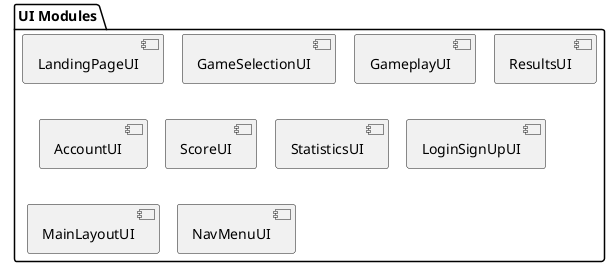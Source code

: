 @startuml UI Modules Package
!pragma layout smetana

package "UI Modules" {
    [LandingPageUI]
    [GameSelectionUI]
    [GameplayUI]
    [ResultsUI]
    [AccountUI]
    [ScoreUI]
    [StatisticsUI]
    [LoginSignUpUI]
    [MainLayoutUI]
    [NavMenuUI]
    
}

@enduml
// User interface components \nwith common interface